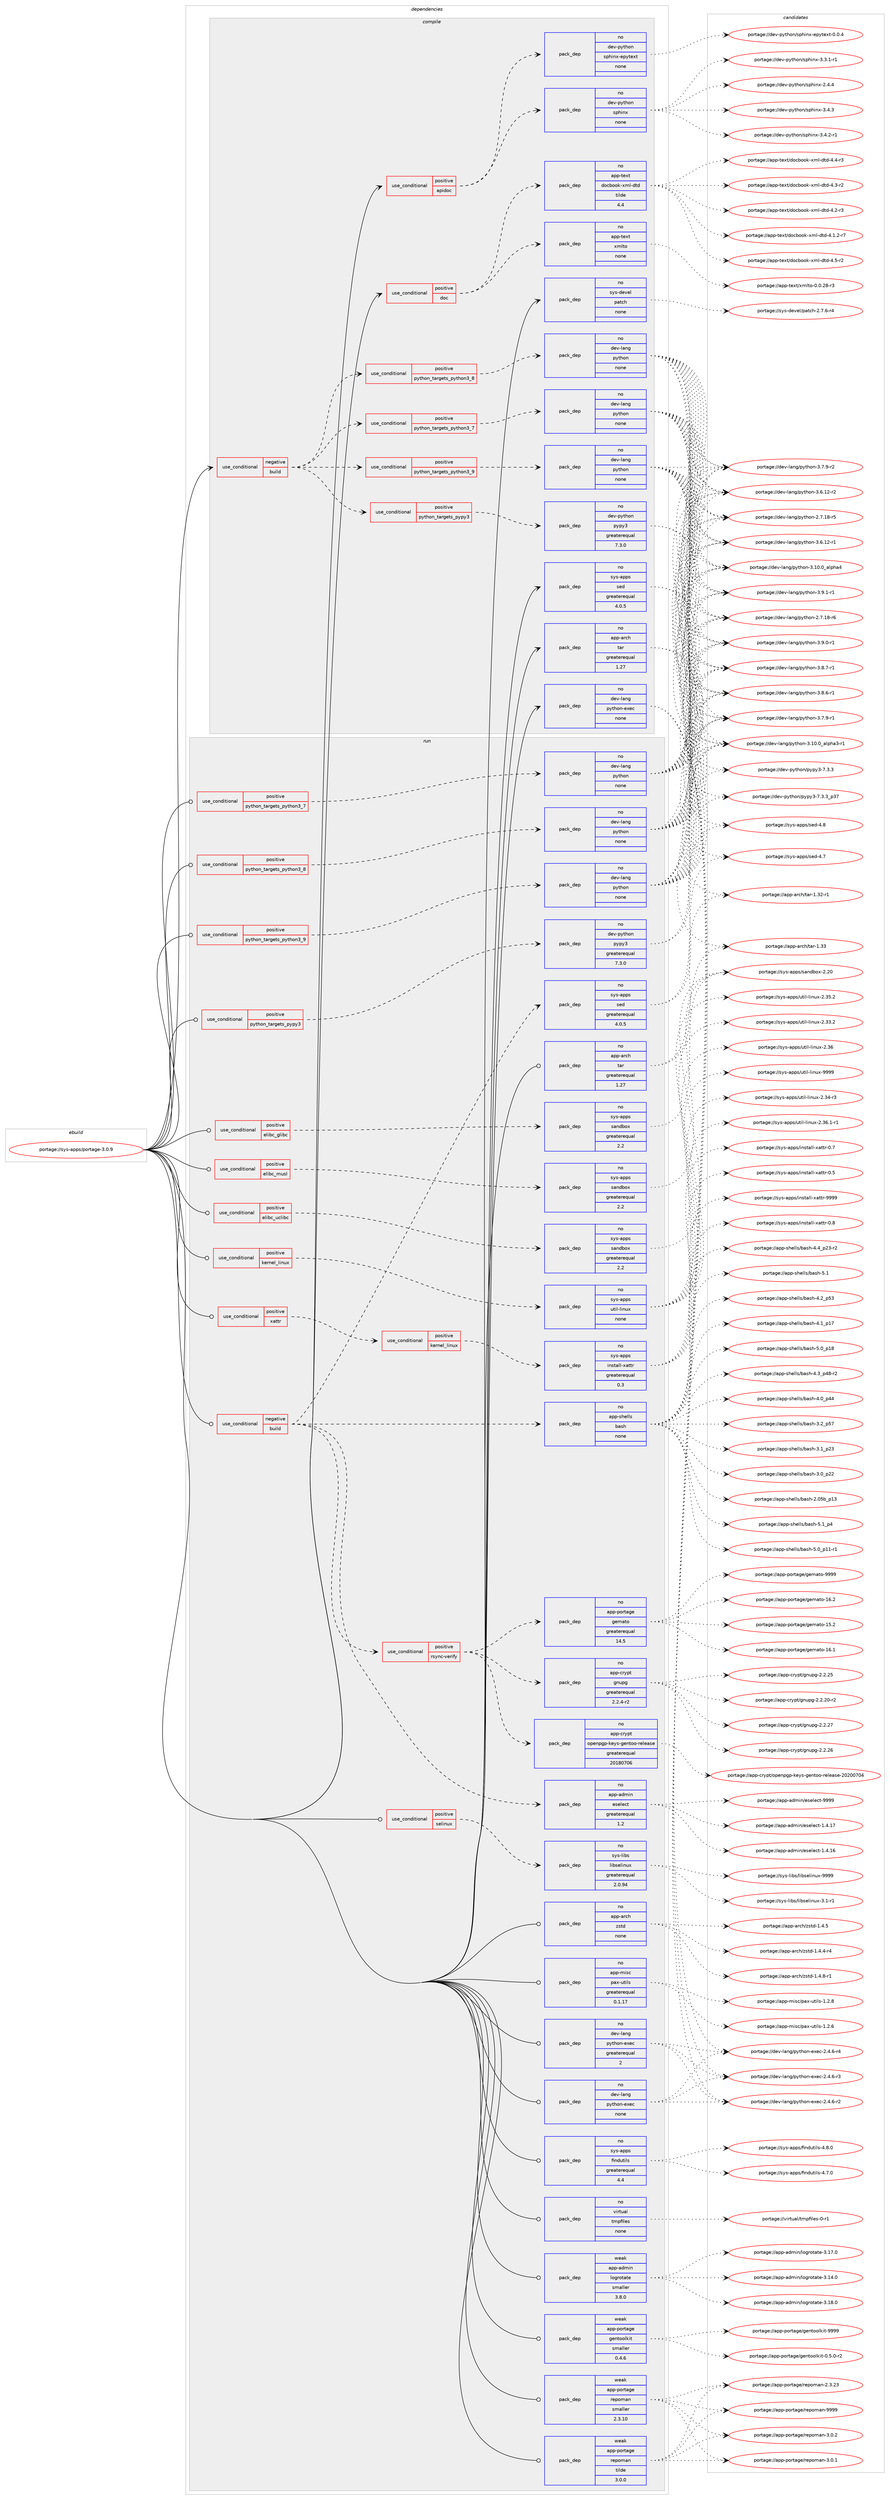 digraph prolog {

# *************
# Graph options
# *************

newrank=true;
concentrate=true;
compound=true;
graph [rankdir=LR,fontname=Helvetica,fontsize=10,ranksep=1.5];#, ranksep=2.5, nodesep=0.2];
edge  [arrowhead=vee];
node  [fontname=Helvetica,fontsize=10];

# **********
# The ebuild
# **********

subgraph cluster_leftcol {
color=gray;
rank=same;
label=<<i>ebuild</i>>;
id [label="portage://sys-apps/portage-3.0.9", color=red, width=4, href="../sys-apps/portage-3.0.9.svg"];
}

# ****************
# The dependencies
# ****************

subgraph cluster_midcol {
color=gray;
label=<<i>dependencies</i>>;
subgraph cluster_compile {
fillcolor="#eeeeee";
style=filled;
label=<<i>compile</i>>;
subgraph cond3873 {
dependency12956 [label=<<TABLE BORDER="0" CELLBORDER="1" CELLSPACING="0" CELLPADDING="4"><TR><TD ROWSPAN="3" CELLPADDING="10">use_conditional</TD></TR><TR><TD>negative</TD></TR><TR><TD>build</TD></TR></TABLE>>, shape=none, color=red];
subgraph cond3874 {
dependency12957 [label=<<TABLE BORDER="0" CELLBORDER="1" CELLSPACING="0" CELLPADDING="4"><TR><TD ROWSPAN="3" CELLPADDING="10">use_conditional</TD></TR><TR><TD>positive</TD></TR><TR><TD>python_targets_pypy3</TD></TR></TABLE>>, shape=none, color=red];
subgraph pack8966 {
dependency12958 [label=<<TABLE BORDER="0" CELLBORDER="1" CELLSPACING="0" CELLPADDING="4" WIDTH="220"><TR><TD ROWSPAN="6" CELLPADDING="30">pack_dep</TD></TR><TR><TD WIDTH="110">no</TD></TR><TR><TD>dev-python</TD></TR><TR><TD>pypy3</TD></TR><TR><TD>greaterequal</TD></TR><TR><TD>7.3.0</TD></TR></TABLE>>, shape=none, color=blue];
}
dependency12957:e -> dependency12958:w [weight=20,style="dashed",arrowhead="vee"];
}
dependency12956:e -> dependency12957:w [weight=20,style="dashed",arrowhead="vee"];
subgraph cond3875 {
dependency12959 [label=<<TABLE BORDER="0" CELLBORDER="1" CELLSPACING="0" CELLPADDING="4"><TR><TD ROWSPAN="3" CELLPADDING="10">use_conditional</TD></TR><TR><TD>positive</TD></TR><TR><TD>python_targets_python3_7</TD></TR></TABLE>>, shape=none, color=red];
subgraph pack8967 {
dependency12960 [label=<<TABLE BORDER="0" CELLBORDER="1" CELLSPACING="0" CELLPADDING="4" WIDTH="220"><TR><TD ROWSPAN="6" CELLPADDING="30">pack_dep</TD></TR><TR><TD WIDTH="110">no</TD></TR><TR><TD>dev-lang</TD></TR><TR><TD>python</TD></TR><TR><TD>none</TD></TR><TR><TD></TD></TR></TABLE>>, shape=none, color=blue];
}
dependency12959:e -> dependency12960:w [weight=20,style="dashed",arrowhead="vee"];
}
dependency12956:e -> dependency12959:w [weight=20,style="dashed",arrowhead="vee"];
subgraph cond3876 {
dependency12961 [label=<<TABLE BORDER="0" CELLBORDER="1" CELLSPACING="0" CELLPADDING="4"><TR><TD ROWSPAN="3" CELLPADDING="10">use_conditional</TD></TR><TR><TD>positive</TD></TR><TR><TD>python_targets_python3_8</TD></TR></TABLE>>, shape=none, color=red];
subgraph pack8968 {
dependency12962 [label=<<TABLE BORDER="0" CELLBORDER="1" CELLSPACING="0" CELLPADDING="4" WIDTH="220"><TR><TD ROWSPAN="6" CELLPADDING="30">pack_dep</TD></TR><TR><TD WIDTH="110">no</TD></TR><TR><TD>dev-lang</TD></TR><TR><TD>python</TD></TR><TR><TD>none</TD></TR><TR><TD></TD></TR></TABLE>>, shape=none, color=blue];
}
dependency12961:e -> dependency12962:w [weight=20,style="dashed",arrowhead="vee"];
}
dependency12956:e -> dependency12961:w [weight=20,style="dashed",arrowhead="vee"];
subgraph cond3877 {
dependency12963 [label=<<TABLE BORDER="0" CELLBORDER="1" CELLSPACING="0" CELLPADDING="4"><TR><TD ROWSPAN="3" CELLPADDING="10">use_conditional</TD></TR><TR><TD>positive</TD></TR><TR><TD>python_targets_python3_9</TD></TR></TABLE>>, shape=none, color=red];
subgraph pack8969 {
dependency12964 [label=<<TABLE BORDER="0" CELLBORDER="1" CELLSPACING="0" CELLPADDING="4" WIDTH="220"><TR><TD ROWSPAN="6" CELLPADDING="30">pack_dep</TD></TR><TR><TD WIDTH="110">no</TD></TR><TR><TD>dev-lang</TD></TR><TR><TD>python</TD></TR><TR><TD>none</TD></TR><TR><TD></TD></TR></TABLE>>, shape=none, color=blue];
}
dependency12963:e -> dependency12964:w [weight=20,style="dashed",arrowhead="vee"];
}
dependency12956:e -> dependency12963:w [weight=20,style="dashed",arrowhead="vee"];
}
id:e -> dependency12956:w [weight=20,style="solid",arrowhead="vee"];
subgraph cond3878 {
dependency12965 [label=<<TABLE BORDER="0" CELLBORDER="1" CELLSPACING="0" CELLPADDING="4"><TR><TD ROWSPAN="3" CELLPADDING="10">use_conditional</TD></TR><TR><TD>positive</TD></TR><TR><TD>apidoc</TD></TR></TABLE>>, shape=none, color=red];
subgraph pack8970 {
dependency12966 [label=<<TABLE BORDER="0" CELLBORDER="1" CELLSPACING="0" CELLPADDING="4" WIDTH="220"><TR><TD ROWSPAN="6" CELLPADDING="30">pack_dep</TD></TR><TR><TD WIDTH="110">no</TD></TR><TR><TD>dev-python</TD></TR><TR><TD>sphinx</TD></TR><TR><TD>none</TD></TR><TR><TD></TD></TR></TABLE>>, shape=none, color=blue];
}
dependency12965:e -> dependency12966:w [weight=20,style="dashed",arrowhead="vee"];
subgraph pack8971 {
dependency12967 [label=<<TABLE BORDER="0" CELLBORDER="1" CELLSPACING="0" CELLPADDING="4" WIDTH="220"><TR><TD ROWSPAN="6" CELLPADDING="30">pack_dep</TD></TR><TR><TD WIDTH="110">no</TD></TR><TR><TD>dev-python</TD></TR><TR><TD>sphinx-epytext</TD></TR><TR><TD>none</TD></TR><TR><TD></TD></TR></TABLE>>, shape=none, color=blue];
}
dependency12965:e -> dependency12967:w [weight=20,style="dashed",arrowhead="vee"];
}
id:e -> dependency12965:w [weight=20,style="solid",arrowhead="vee"];
subgraph cond3879 {
dependency12968 [label=<<TABLE BORDER="0" CELLBORDER="1" CELLSPACING="0" CELLPADDING="4"><TR><TD ROWSPAN="3" CELLPADDING="10">use_conditional</TD></TR><TR><TD>positive</TD></TR><TR><TD>doc</TD></TR></TABLE>>, shape=none, color=red];
subgraph pack8972 {
dependency12969 [label=<<TABLE BORDER="0" CELLBORDER="1" CELLSPACING="0" CELLPADDING="4" WIDTH="220"><TR><TD ROWSPAN="6" CELLPADDING="30">pack_dep</TD></TR><TR><TD WIDTH="110">no</TD></TR><TR><TD>app-text</TD></TR><TR><TD>xmlto</TD></TR><TR><TD>none</TD></TR><TR><TD></TD></TR></TABLE>>, shape=none, color=blue];
}
dependency12968:e -> dependency12969:w [weight=20,style="dashed",arrowhead="vee"];
subgraph pack8973 {
dependency12970 [label=<<TABLE BORDER="0" CELLBORDER="1" CELLSPACING="0" CELLPADDING="4" WIDTH="220"><TR><TD ROWSPAN="6" CELLPADDING="30">pack_dep</TD></TR><TR><TD WIDTH="110">no</TD></TR><TR><TD>app-text</TD></TR><TR><TD>docbook-xml-dtd</TD></TR><TR><TD>tilde</TD></TR><TR><TD>4.4</TD></TR></TABLE>>, shape=none, color=blue];
}
dependency12968:e -> dependency12970:w [weight=20,style="dashed",arrowhead="vee"];
}
id:e -> dependency12968:w [weight=20,style="solid",arrowhead="vee"];
subgraph pack8974 {
dependency12971 [label=<<TABLE BORDER="0" CELLBORDER="1" CELLSPACING="0" CELLPADDING="4" WIDTH="220"><TR><TD ROWSPAN="6" CELLPADDING="30">pack_dep</TD></TR><TR><TD WIDTH="110">no</TD></TR><TR><TD>app-arch</TD></TR><TR><TD>tar</TD></TR><TR><TD>greaterequal</TD></TR><TR><TD>1.27</TD></TR></TABLE>>, shape=none, color=blue];
}
id:e -> dependency12971:w [weight=20,style="solid",arrowhead="vee"];
subgraph pack8975 {
dependency12972 [label=<<TABLE BORDER="0" CELLBORDER="1" CELLSPACING="0" CELLPADDING="4" WIDTH="220"><TR><TD ROWSPAN="6" CELLPADDING="30">pack_dep</TD></TR><TR><TD WIDTH="110">no</TD></TR><TR><TD>dev-lang</TD></TR><TR><TD>python-exec</TD></TR><TR><TD>none</TD></TR><TR><TD></TD></TR></TABLE>>, shape=none, color=blue];
}
id:e -> dependency12972:w [weight=20,style="solid",arrowhead="vee"];
subgraph pack8976 {
dependency12973 [label=<<TABLE BORDER="0" CELLBORDER="1" CELLSPACING="0" CELLPADDING="4" WIDTH="220"><TR><TD ROWSPAN="6" CELLPADDING="30">pack_dep</TD></TR><TR><TD WIDTH="110">no</TD></TR><TR><TD>sys-apps</TD></TR><TR><TD>sed</TD></TR><TR><TD>greaterequal</TD></TR><TR><TD>4.0.5</TD></TR></TABLE>>, shape=none, color=blue];
}
id:e -> dependency12973:w [weight=20,style="solid",arrowhead="vee"];
subgraph pack8977 {
dependency12974 [label=<<TABLE BORDER="0" CELLBORDER="1" CELLSPACING="0" CELLPADDING="4" WIDTH="220"><TR><TD ROWSPAN="6" CELLPADDING="30">pack_dep</TD></TR><TR><TD WIDTH="110">no</TD></TR><TR><TD>sys-devel</TD></TR><TR><TD>patch</TD></TR><TR><TD>none</TD></TR><TR><TD></TD></TR></TABLE>>, shape=none, color=blue];
}
id:e -> dependency12974:w [weight=20,style="solid",arrowhead="vee"];
}
subgraph cluster_compileandrun {
fillcolor="#eeeeee";
style=filled;
label=<<i>compile and run</i>>;
}
subgraph cluster_run {
fillcolor="#eeeeee";
style=filled;
label=<<i>run</i>>;
subgraph cond3880 {
dependency12975 [label=<<TABLE BORDER="0" CELLBORDER="1" CELLSPACING="0" CELLPADDING="4"><TR><TD ROWSPAN="3" CELLPADDING="10">use_conditional</TD></TR><TR><TD>negative</TD></TR><TR><TD>build</TD></TR></TABLE>>, shape=none, color=red];
subgraph pack8978 {
dependency12976 [label=<<TABLE BORDER="0" CELLBORDER="1" CELLSPACING="0" CELLPADDING="4" WIDTH="220"><TR><TD ROWSPAN="6" CELLPADDING="30">pack_dep</TD></TR><TR><TD WIDTH="110">no</TD></TR><TR><TD>sys-apps</TD></TR><TR><TD>sed</TD></TR><TR><TD>greaterequal</TD></TR><TR><TD>4.0.5</TD></TR></TABLE>>, shape=none, color=blue];
}
dependency12975:e -> dependency12976:w [weight=20,style="dashed",arrowhead="vee"];
subgraph pack8979 {
dependency12977 [label=<<TABLE BORDER="0" CELLBORDER="1" CELLSPACING="0" CELLPADDING="4" WIDTH="220"><TR><TD ROWSPAN="6" CELLPADDING="30">pack_dep</TD></TR><TR><TD WIDTH="110">no</TD></TR><TR><TD>app-shells</TD></TR><TR><TD>bash</TD></TR><TR><TD>none</TD></TR><TR><TD></TD></TR></TABLE>>, shape=none, color=blue];
}
dependency12975:e -> dependency12977:w [weight=20,style="dashed",arrowhead="vee"];
subgraph pack8980 {
dependency12978 [label=<<TABLE BORDER="0" CELLBORDER="1" CELLSPACING="0" CELLPADDING="4" WIDTH="220"><TR><TD ROWSPAN="6" CELLPADDING="30">pack_dep</TD></TR><TR><TD WIDTH="110">no</TD></TR><TR><TD>app-admin</TD></TR><TR><TD>eselect</TD></TR><TR><TD>greaterequal</TD></TR><TR><TD>1.2</TD></TR></TABLE>>, shape=none, color=blue];
}
dependency12975:e -> dependency12978:w [weight=20,style="dashed",arrowhead="vee"];
subgraph cond3881 {
dependency12979 [label=<<TABLE BORDER="0" CELLBORDER="1" CELLSPACING="0" CELLPADDING="4"><TR><TD ROWSPAN="3" CELLPADDING="10">use_conditional</TD></TR><TR><TD>positive</TD></TR><TR><TD>rsync-verify</TD></TR></TABLE>>, shape=none, color=red];
subgraph pack8981 {
dependency12980 [label=<<TABLE BORDER="0" CELLBORDER="1" CELLSPACING="0" CELLPADDING="4" WIDTH="220"><TR><TD ROWSPAN="6" CELLPADDING="30">pack_dep</TD></TR><TR><TD WIDTH="110">no</TD></TR><TR><TD>app-portage</TD></TR><TR><TD>gemato</TD></TR><TR><TD>greaterequal</TD></TR><TR><TD>14.5</TD></TR></TABLE>>, shape=none, color=blue];
}
dependency12979:e -> dependency12980:w [weight=20,style="dashed",arrowhead="vee"];
subgraph pack8982 {
dependency12981 [label=<<TABLE BORDER="0" CELLBORDER="1" CELLSPACING="0" CELLPADDING="4" WIDTH="220"><TR><TD ROWSPAN="6" CELLPADDING="30">pack_dep</TD></TR><TR><TD WIDTH="110">no</TD></TR><TR><TD>app-crypt</TD></TR><TR><TD>openpgp-keys-gentoo-release</TD></TR><TR><TD>greaterequal</TD></TR><TR><TD>20180706</TD></TR></TABLE>>, shape=none, color=blue];
}
dependency12979:e -> dependency12981:w [weight=20,style="dashed",arrowhead="vee"];
subgraph pack8983 {
dependency12982 [label=<<TABLE BORDER="0" CELLBORDER="1" CELLSPACING="0" CELLPADDING="4" WIDTH="220"><TR><TD ROWSPAN="6" CELLPADDING="30">pack_dep</TD></TR><TR><TD WIDTH="110">no</TD></TR><TR><TD>app-crypt</TD></TR><TR><TD>gnupg</TD></TR><TR><TD>greaterequal</TD></TR><TR><TD>2.2.4-r2</TD></TR></TABLE>>, shape=none, color=blue];
}
dependency12979:e -> dependency12982:w [weight=20,style="dashed",arrowhead="vee"];
}
dependency12975:e -> dependency12979:w [weight=20,style="dashed",arrowhead="vee"];
}
id:e -> dependency12975:w [weight=20,style="solid",arrowhead="odot"];
subgraph cond3882 {
dependency12983 [label=<<TABLE BORDER="0" CELLBORDER="1" CELLSPACING="0" CELLPADDING="4"><TR><TD ROWSPAN="3" CELLPADDING="10">use_conditional</TD></TR><TR><TD>positive</TD></TR><TR><TD>elibc_glibc</TD></TR></TABLE>>, shape=none, color=red];
subgraph pack8984 {
dependency12984 [label=<<TABLE BORDER="0" CELLBORDER="1" CELLSPACING="0" CELLPADDING="4" WIDTH="220"><TR><TD ROWSPAN="6" CELLPADDING="30">pack_dep</TD></TR><TR><TD WIDTH="110">no</TD></TR><TR><TD>sys-apps</TD></TR><TR><TD>sandbox</TD></TR><TR><TD>greaterequal</TD></TR><TR><TD>2.2</TD></TR></TABLE>>, shape=none, color=blue];
}
dependency12983:e -> dependency12984:w [weight=20,style="dashed",arrowhead="vee"];
}
id:e -> dependency12983:w [weight=20,style="solid",arrowhead="odot"];
subgraph cond3883 {
dependency12985 [label=<<TABLE BORDER="0" CELLBORDER="1" CELLSPACING="0" CELLPADDING="4"><TR><TD ROWSPAN="3" CELLPADDING="10">use_conditional</TD></TR><TR><TD>positive</TD></TR><TR><TD>elibc_musl</TD></TR></TABLE>>, shape=none, color=red];
subgraph pack8985 {
dependency12986 [label=<<TABLE BORDER="0" CELLBORDER="1" CELLSPACING="0" CELLPADDING="4" WIDTH="220"><TR><TD ROWSPAN="6" CELLPADDING="30">pack_dep</TD></TR><TR><TD WIDTH="110">no</TD></TR><TR><TD>sys-apps</TD></TR><TR><TD>sandbox</TD></TR><TR><TD>greaterequal</TD></TR><TR><TD>2.2</TD></TR></TABLE>>, shape=none, color=blue];
}
dependency12985:e -> dependency12986:w [weight=20,style="dashed",arrowhead="vee"];
}
id:e -> dependency12985:w [weight=20,style="solid",arrowhead="odot"];
subgraph cond3884 {
dependency12987 [label=<<TABLE BORDER="0" CELLBORDER="1" CELLSPACING="0" CELLPADDING="4"><TR><TD ROWSPAN="3" CELLPADDING="10">use_conditional</TD></TR><TR><TD>positive</TD></TR><TR><TD>elibc_uclibc</TD></TR></TABLE>>, shape=none, color=red];
subgraph pack8986 {
dependency12988 [label=<<TABLE BORDER="0" CELLBORDER="1" CELLSPACING="0" CELLPADDING="4" WIDTH="220"><TR><TD ROWSPAN="6" CELLPADDING="30">pack_dep</TD></TR><TR><TD WIDTH="110">no</TD></TR><TR><TD>sys-apps</TD></TR><TR><TD>sandbox</TD></TR><TR><TD>greaterequal</TD></TR><TR><TD>2.2</TD></TR></TABLE>>, shape=none, color=blue];
}
dependency12987:e -> dependency12988:w [weight=20,style="dashed",arrowhead="vee"];
}
id:e -> dependency12987:w [weight=20,style="solid",arrowhead="odot"];
subgraph cond3885 {
dependency12989 [label=<<TABLE BORDER="0" CELLBORDER="1" CELLSPACING="0" CELLPADDING="4"><TR><TD ROWSPAN="3" CELLPADDING="10">use_conditional</TD></TR><TR><TD>positive</TD></TR><TR><TD>kernel_linux</TD></TR></TABLE>>, shape=none, color=red];
subgraph pack8987 {
dependency12990 [label=<<TABLE BORDER="0" CELLBORDER="1" CELLSPACING="0" CELLPADDING="4" WIDTH="220"><TR><TD ROWSPAN="6" CELLPADDING="30">pack_dep</TD></TR><TR><TD WIDTH="110">no</TD></TR><TR><TD>sys-apps</TD></TR><TR><TD>util-linux</TD></TR><TR><TD>none</TD></TR><TR><TD></TD></TR></TABLE>>, shape=none, color=blue];
}
dependency12989:e -> dependency12990:w [weight=20,style="dashed",arrowhead="vee"];
}
id:e -> dependency12989:w [weight=20,style="solid",arrowhead="odot"];
subgraph cond3886 {
dependency12991 [label=<<TABLE BORDER="0" CELLBORDER="1" CELLSPACING="0" CELLPADDING="4"><TR><TD ROWSPAN="3" CELLPADDING="10">use_conditional</TD></TR><TR><TD>positive</TD></TR><TR><TD>python_targets_pypy3</TD></TR></TABLE>>, shape=none, color=red];
subgraph pack8988 {
dependency12992 [label=<<TABLE BORDER="0" CELLBORDER="1" CELLSPACING="0" CELLPADDING="4" WIDTH="220"><TR><TD ROWSPAN="6" CELLPADDING="30">pack_dep</TD></TR><TR><TD WIDTH="110">no</TD></TR><TR><TD>dev-python</TD></TR><TR><TD>pypy3</TD></TR><TR><TD>greaterequal</TD></TR><TR><TD>7.3.0</TD></TR></TABLE>>, shape=none, color=blue];
}
dependency12991:e -> dependency12992:w [weight=20,style="dashed",arrowhead="vee"];
}
id:e -> dependency12991:w [weight=20,style="solid",arrowhead="odot"];
subgraph cond3887 {
dependency12993 [label=<<TABLE BORDER="0" CELLBORDER="1" CELLSPACING="0" CELLPADDING="4"><TR><TD ROWSPAN="3" CELLPADDING="10">use_conditional</TD></TR><TR><TD>positive</TD></TR><TR><TD>python_targets_python3_7</TD></TR></TABLE>>, shape=none, color=red];
subgraph pack8989 {
dependency12994 [label=<<TABLE BORDER="0" CELLBORDER="1" CELLSPACING="0" CELLPADDING="4" WIDTH="220"><TR><TD ROWSPAN="6" CELLPADDING="30">pack_dep</TD></TR><TR><TD WIDTH="110">no</TD></TR><TR><TD>dev-lang</TD></TR><TR><TD>python</TD></TR><TR><TD>none</TD></TR><TR><TD></TD></TR></TABLE>>, shape=none, color=blue];
}
dependency12993:e -> dependency12994:w [weight=20,style="dashed",arrowhead="vee"];
}
id:e -> dependency12993:w [weight=20,style="solid",arrowhead="odot"];
subgraph cond3888 {
dependency12995 [label=<<TABLE BORDER="0" CELLBORDER="1" CELLSPACING="0" CELLPADDING="4"><TR><TD ROWSPAN="3" CELLPADDING="10">use_conditional</TD></TR><TR><TD>positive</TD></TR><TR><TD>python_targets_python3_8</TD></TR></TABLE>>, shape=none, color=red];
subgraph pack8990 {
dependency12996 [label=<<TABLE BORDER="0" CELLBORDER="1" CELLSPACING="0" CELLPADDING="4" WIDTH="220"><TR><TD ROWSPAN="6" CELLPADDING="30">pack_dep</TD></TR><TR><TD WIDTH="110">no</TD></TR><TR><TD>dev-lang</TD></TR><TR><TD>python</TD></TR><TR><TD>none</TD></TR><TR><TD></TD></TR></TABLE>>, shape=none, color=blue];
}
dependency12995:e -> dependency12996:w [weight=20,style="dashed",arrowhead="vee"];
}
id:e -> dependency12995:w [weight=20,style="solid",arrowhead="odot"];
subgraph cond3889 {
dependency12997 [label=<<TABLE BORDER="0" CELLBORDER="1" CELLSPACING="0" CELLPADDING="4"><TR><TD ROWSPAN="3" CELLPADDING="10">use_conditional</TD></TR><TR><TD>positive</TD></TR><TR><TD>python_targets_python3_9</TD></TR></TABLE>>, shape=none, color=red];
subgraph pack8991 {
dependency12998 [label=<<TABLE BORDER="0" CELLBORDER="1" CELLSPACING="0" CELLPADDING="4" WIDTH="220"><TR><TD ROWSPAN="6" CELLPADDING="30">pack_dep</TD></TR><TR><TD WIDTH="110">no</TD></TR><TR><TD>dev-lang</TD></TR><TR><TD>python</TD></TR><TR><TD>none</TD></TR><TR><TD></TD></TR></TABLE>>, shape=none, color=blue];
}
dependency12997:e -> dependency12998:w [weight=20,style="dashed",arrowhead="vee"];
}
id:e -> dependency12997:w [weight=20,style="solid",arrowhead="odot"];
subgraph cond3890 {
dependency12999 [label=<<TABLE BORDER="0" CELLBORDER="1" CELLSPACING="0" CELLPADDING="4"><TR><TD ROWSPAN="3" CELLPADDING="10">use_conditional</TD></TR><TR><TD>positive</TD></TR><TR><TD>selinux</TD></TR></TABLE>>, shape=none, color=red];
subgraph pack8992 {
dependency13000 [label=<<TABLE BORDER="0" CELLBORDER="1" CELLSPACING="0" CELLPADDING="4" WIDTH="220"><TR><TD ROWSPAN="6" CELLPADDING="30">pack_dep</TD></TR><TR><TD WIDTH="110">no</TD></TR><TR><TD>sys-libs</TD></TR><TR><TD>libselinux</TD></TR><TR><TD>greaterequal</TD></TR><TR><TD>2.0.94</TD></TR></TABLE>>, shape=none, color=blue];
}
dependency12999:e -> dependency13000:w [weight=20,style="dashed",arrowhead="vee"];
}
id:e -> dependency12999:w [weight=20,style="solid",arrowhead="odot"];
subgraph cond3891 {
dependency13001 [label=<<TABLE BORDER="0" CELLBORDER="1" CELLSPACING="0" CELLPADDING="4"><TR><TD ROWSPAN="3" CELLPADDING="10">use_conditional</TD></TR><TR><TD>positive</TD></TR><TR><TD>xattr</TD></TR></TABLE>>, shape=none, color=red];
subgraph cond3892 {
dependency13002 [label=<<TABLE BORDER="0" CELLBORDER="1" CELLSPACING="0" CELLPADDING="4"><TR><TD ROWSPAN="3" CELLPADDING="10">use_conditional</TD></TR><TR><TD>positive</TD></TR><TR><TD>kernel_linux</TD></TR></TABLE>>, shape=none, color=red];
subgraph pack8993 {
dependency13003 [label=<<TABLE BORDER="0" CELLBORDER="1" CELLSPACING="0" CELLPADDING="4" WIDTH="220"><TR><TD ROWSPAN="6" CELLPADDING="30">pack_dep</TD></TR><TR><TD WIDTH="110">no</TD></TR><TR><TD>sys-apps</TD></TR><TR><TD>install-xattr</TD></TR><TR><TD>greaterequal</TD></TR><TR><TD>0.3</TD></TR></TABLE>>, shape=none, color=blue];
}
dependency13002:e -> dependency13003:w [weight=20,style="dashed",arrowhead="vee"];
}
dependency13001:e -> dependency13002:w [weight=20,style="dashed",arrowhead="vee"];
}
id:e -> dependency13001:w [weight=20,style="solid",arrowhead="odot"];
subgraph pack8994 {
dependency13004 [label=<<TABLE BORDER="0" CELLBORDER="1" CELLSPACING="0" CELLPADDING="4" WIDTH="220"><TR><TD ROWSPAN="6" CELLPADDING="30">pack_dep</TD></TR><TR><TD WIDTH="110">no</TD></TR><TR><TD>app-arch</TD></TR><TR><TD>tar</TD></TR><TR><TD>greaterequal</TD></TR><TR><TD>1.27</TD></TR></TABLE>>, shape=none, color=blue];
}
id:e -> dependency13004:w [weight=20,style="solid",arrowhead="odot"];
subgraph pack8995 {
dependency13005 [label=<<TABLE BORDER="0" CELLBORDER="1" CELLSPACING="0" CELLPADDING="4" WIDTH="220"><TR><TD ROWSPAN="6" CELLPADDING="30">pack_dep</TD></TR><TR><TD WIDTH="110">no</TD></TR><TR><TD>app-arch</TD></TR><TR><TD>zstd</TD></TR><TR><TD>none</TD></TR><TR><TD></TD></TR></TABLE>>, shape=none, color=blue];
}
id:e -> dependency13005:w [weight=20,style="solid",arrowhead="odot"];
subgraph pack8996 {
dependency13006 [label=<<TABLE BORDER="0" CELLBORDER="1" CELLSPACING="0" CELLPADDING="4" WIDTH="220"><TR><TD ROWSPAN="6" CELLPADDING="30">pack_dep</TD></TR><TR><TD WIDTH="110">no</TD></TR><TR><TD>app-misc</TD></TR><TR><TD>pax-utils</TD></TR><TR><TD>greaterequal</TD></TR><TR><TD>0.1.17</TD></TR></TABLE>>, shape=none, color=blue];
}
id:e -> dependency13006:w [weight=20,style="solid",arrowhead="odot"];
subgraph pack8997 {
dependency13007 [label=<<TABLE BORDER="0" CELLBORDER="1" CELLSPACING="0" CELLPADDING="4" WIDTH="220"><TR><TD ROWSPAN="6" CELLPADDING="30">pack_dep</TD></TR><TR><TD WIDTH="110">no</TD></TR><TR><TD>dev-lang</TD></TR><TR><TD>python-exec</TD></TR><TR><TD>greaterequal</TD></TR><TR><TD>2</TD></TR></TABLE>>, shape=none, color=blue];
}
id:e -> dependency13007:w [weight=20,style="solid",arrowhead="odot"];
subgraph pack8998 {
dependency13008 [label=<<TABLE BORDER="0" CELLBORDER="1" CELLSPACING="0" CELLPADDING="4" WIDTH="220"><TR><TD ROWSPAN="6" CELLPADDING="30">pack_dep</TD></TR><TR><TD WIDTH="110">no</TD></TR><TR><TD>dev-lang</TD></TR><TR><TD>python-exec</TD></TR><TR><TD>none</TD></TR><TR><TD></TD></TR></TABLE>>, shape=none, color=blue];
}
id:e -> dependency13008:w [weight=20,style="solid",arrowhead="odot"];
subgraph pack8999 {
dependency13009 [label=<<TABLE BORDER="0" CELLBORDER="1" CELLSPACING="0" CELLPADDING="4" WIDTH="220"><TR><TD ROWSPAN="6" CELLPADDING="30">pack_dep</TD></TR><TR><TD WIDTH="110">no</TD></TR><TR><TD>sys-apps</TD></TR><TR><TD>findutils</TD></TR><TR><TD>greaterequal</TD></TR><TR><TD>4.4</TD></TR></TABLE>>, shape=none, color=blue];
}
id:e -> dependency13009:w [weight=20,style="solid",arrowhead="odot"];
subgraph pack9000 {
dependency13010 [label=<<TABLE BORDER="0" CELLBORDER="1" CELLSPACING="0" CELLPADDING="4" WIDTH="220"><TR><TD ROWSPAN="6" CELLPADDING="30">pack_dep</TD></TR><TR><TD WIDTH="110">no</TD></TR><TR><TD>virtual</TD></TR><TR><TD>tmpfiles</TD></TR><TR><TD>none</TD></TR><TR><TD></TD></TR></TABLE>>, shape=none, color=blue];
}
id:e -> dependency13010:w [weight=20,style="solid",arrowhead="odot"];
subgraph pack9001 {
dependency13011 [label=<<TABLE BORDER="0" CELLBORDER="1" CELLSPACING="0" CELLPADDING="4" WIDTH="220"><TR><TD ROWSPAN="6" CELLPADDING="30">pack_dep</TD></TR><TR><TD WIDTH="110">weak</TD></TR><TR><TD>app-admin</TD></TR><TR><TD>logrotate</TD></TR><TR><TD>smaller</TD></TR><TR><TD>3.8.0</TD></TR></TABLE>>, shape=none, color=blue];
}
id:e -> dependency13011:w [weight=20,style="solid",arrowhead="odot"];
subgraph pack9002 {
dependency13012 [label=<<TABLE BORDER="0" CELLBORDER="1" CELLSPACING="0" CELLPADDING="4" WIDTH="220"><TR><TD ROWSPAN="6" CELLPADDING="30">pack_dep</TD></TR><TR><TD WIDTH="110">weak</TD></TR><TR><TD>app-portage</TD></TR><TR><TD>gentoolkit</TD></TR><TR><TD>smaller</TD></TR><TR><TD>0.4.6</TD></TR></TABLE>>, shape=none, color=blue];
}
id:e -> dependency13012:w [weight=20,style="solid",arrowhead="odot"];
subgraph pack9003 {
dependency13013 [label=<<TABLE BORDER="0" CELLBORDER="1" CELLSPACING="0" CELLPADDING="4" WIDTH="220"><TR><TD ROWSPAN="6" CELLPADDING="30">pack_dep</TD></TR><TR><TD WIDTH="110">weak</TD></TR><TR><TD>app-portage</TD></TR><TR><TD>repoman</TD></TR><TR><TD>smaller</TD></TR><TR><TD>2.3.10</TD></TR></TABLE>>, shape=none, color=blue];
}
id:e -> dependency13013:w [weight=20,style="solid",arrowhead="odot"];
subgraph pack9004 {
dependency13014 [label=<<TABLE BORDER="0" CELLBORDER="1" CELLSPACING="0" CELLPADDING="4" WIDTH="220"><TR><TD ROWSPAN="6" CELLPADDING="30">pack_dep</TD></TR><TR><TD WIDTH="110">weak</TD></TR><TR><TD>app-portage</TD></TR><TR><TD>repoman</TD></TR><TR><TD>tilde</TD></TR><TR><TD>3.0.0</TD></TR></TABLE>>, shape=none, color=blue];
}
id:e -> dependency13014:w [weight=20,style="solid",arrowhead="odot"];
}
}

# **************
# The candidates
# **************

subgraph cluster_choices {
rank=same;
color=gray;
label=<<i>candidates</i>>;

subgraph choice8966 {
color=black;
nodesep=1;
choice100101118451121211161041111104711212111212151455546514651951125155 [label="portage://dev-python/pypy3-7.3.3_p37", color=red, width=4,href="../dev-python/pypy3-7.3.3_p37.svg"];
choice100101118451121211161041111104711212111212151455546514651 [label="portage://dev-python/pypy3-7.3.3", color=red, width=4,href="../dev-python/pypy3-7.3.3.svg"];
dependency12958:e -> choice100101118451121211161041111104711212111212151455546514651951125155:w [style=dotted,weight="100"];
dependency12958:e -> choice100101118451121211161041111104711212111212151455546514651:w [style=dotted,weight="100"];
}
subgraph choice8967 {
color=black;
nodesep=1;
choice1001011184510897110103471121211161041111104551465746494511449 [label="portage://dev-lang/python-3.9.1-r1", color=red, width=4,href="../dev-lang/python-3.9.1-r1.svg"];
choice1001011184510897110103471121211161041111104551465746484511449 [label="portage://dev-lang/python-3.9.0-r1", color=red, width=4,href="../dev-lang/python-3.9.0-r1.svg"];
choice1001011184510897110103471121211161041111104551465646554511449 [label="portage://dev-lang/python-3.8.7-r1", color=red, width=4,href="../dev-lang/python-3.8.7-r1.svg"];
choice1001011184510897110103471121211161041111104551465646544511449 [label="portage://dev-lang/python-3.8.6-r1", color=red, width=4,href="../dev-lang/python-3.8.6-r1.svg"];
choice1001011184510897110103471121211161041111104551465546574511450 [label="portage://dev-lang/python-3.7.9-r2", color=red, width=4,href="../dev-lang/python-3.7.9-r2.svg"];
choice1001011184510897110103471121211161041111104551465546574511449 [label="portage://dev-lang/python-3.7.9-r1", color=red, width=4,href="../dev-lang/python-3.7.9-r1.svg"];
choice100101118451089711010347112121116104111110455146544649504511450 [label="portage://dev-lang/python-3.6.12-r2", color=red, width=4,href="../dev-lang/python-3.6.12-r2.svg"];
choice100101118451089711010347112121116104111110455146544649504511449 [label="portage://dev-lang/python-3.6.12-r1", color=red, width=4,href="../dev-lang/python-3.6.12-r1.svg"];
choice1001011184510897110103471121211161041111104551464948464895971081121049752 [label="portage://dev-lang/python-3.10.0_alpha4", color=red, width=4,href="../dev-lang/python-3.10.0_alpha4.svg"];
choice10010111845108971101034711212111610411111045514649484648959710811210497514511449 [label="portage://dev-lang/python-3.10.0_alpha3-r1", color=red, width=4,href="../dev-lang/python-3.10.0_alpha3-r1.svg"];
choice100101118451089711010347112121116104111110455046554649564511454 [label="portage://dev-lang/python-2.7.18-r6", color=red, width=4,href="../dev-lang/python-2.7.18-r6.svg"];
choice100101118451089711010347112121116104111110455046554649564511453 [label="portage://dev-lang/python-2.7.18-r5", color=red, width=4,href="../dev-lang/python-2.7.18-r5.svg"];
dependency12960:e -> choice1001011184510897110103471121211161041111104551465746494511449:w [style=dotted,weight="100"];
dependency12960:e -> choice1001011184510897110103471121211161041111104551465746484511449:w [style=dotted,weight="100"];
dependency12960:e -> choice1001011184510897110103471121211161041111104551465646554511449:w [style=dotted,weight="100"];
dependency12960:e -> choice1001011184510897110103471121211161041111104551465646544511449:w [style=dotted,weight="100"];
dependency12960:e -> choice1001011184510897110103471121211161041111104551465546574511450:w [style=dotted,weight="100"];
dependency12960:e -> choice1001011184510897110103471121211161041111104551465546574511449:w [style=dotted,weight="100"];
dependency12960:e -> choice100101118451089711010347112121116104111110455146544649504511450:w [style=dotted,weight="100"];
dependency12960:e -> choice100101118451089711010347112121116104111110455146544649504511449:w [style=dotted,weight="100"];
dependency12960:e -> choice1001011184510897110103471121211161041111104551464948464895971081121049752:w [style=dotted,weight="100"];
dependency12960:e -> choice10010111845108971101034711212111610411111045514649484648959710811210497514511449:w [style=dotted,weight="100"];
dependency12960:e -> choice100101118451089711010347112121116104111110455046554649564511454:w [style=dotted,weight="100"];
dependency12960:e -> choice100101118451089711010347112121116104111110455046554649564511453:w [style=dotted,weight="100"];
}
subgraph choice8968 {
color=black;
nodesep=1;
choice1001011184510897110103471121211161041111104551465746494511449 [label="portage://dev-lang/python-3.9.1-r1", color=red, width=4,href="../dev-lang/python-3.9.1-r1.svg"];
choice1001011184510897110103471121211161041111104551465746484511449 [label="portage://dev-lang/python-3.9.0-r1", color=red, width=4,href="../dev-lang/python-3.9.0-r1.svg"];
choice1001011184510897110103471121211161041111104551465646554511449 [label="portage://dev-lang/python-3.8.7-r1", color=red, width=4,href="../dev-lang/python-3.8.7-r1.svg"];
choice1001011184510897110103471121211161041111104551465646544511449 [label="portage://dev-lang/python-3.8.6-r1", color=red, width=4,href="../dev-lang/python-3.8.6-r1.svg"];
choice1001011184510897110103471121211161041111104551465546574511450 [label="portage://dev-lang/python-3.7.9-r2", color=red, width=4,href="../dev-lang/python-3.7.9-r2.svg"];
choice1001011184510897110103471121211161041111104551465546574511449 [label="portage://dev-lang/python-3.7.9-r1", color=red, width=4,href="../dev-lang/python-3.7.9-r1.svg"];
choice100101118451089711010347112121116104111110455146544649504511450 [label="portage://dev-lang/python-3.6.12-r2", color=red, width=4,href="../dev-lang/python-3.6.12-r2.svg"];
choice100101118451089711010347112121116104111110455146544649504511449 [label="portage://dev-lang/python-3.6.12-r1", color=red, width=4,href="../dev-lang/python-3.6.12-r1.svg"];
choice1001011184510897110103471121211161041111104551464948464895971081121049752 [label="portage://dev-lang/python-3.10.0_alpha4", color=red, width=4,href="../dev-lang/python-3.10.0_alpha4.svg"];
choice10010111845108971101034711212111610411111045514649484648959710811210497514511449 [label="portage://dev-lang/python-3.10.0_alpha3-r1", color=red, width=4,href="../dev-lang/python-3.10.0_alpha3-r1.svg"];
choice100101118451089711010347112121116104111110455046554649564511454 [label="portage://dev-lang/python-2.7.18-r6", color=red, width=4,href="../dev-lang/python-2.7.18-r6.svg"];
choice100101118451089711010347112121116104111110455046554649564511453 [label="portage://dev-lang/python-2.7.18-r5", color=red, width=4,href="../dev-lang/python-2.7.18-r5.svg"];
dependency12962:e -> choice1001011184510897110103471121211161041111104551465746494511449:w [style=dotted,weight="100"];
dependency12962:e -> choice1001011184510897110103471121211161041111104551465746484511449:w [style=dotted,weight="100"];
dependency12962:e -> choice1001011184510897110103471121211161041111104551465646554511449:w [style=dotted,weight="100"];
dependency12962:e -> choice1001011184510897110103471121211161041111104551465646544511449:w [style=dotted,weight="100"];
dependency12962:e -> choice1001011184510897110103471121211161041111104551465546574511450:w [style=dotted,weight="100"];
dependency12962:e -> choice1001011184510897110103471121211161041111104551465546574511449:w [style=dotted,weight="100"];
dependency12962:e -> choice100101118451089711010347112121116104111110455146544649504511450:w [style=dotted,weight="100"];
dependency12962:e -> choice100101118451089711010347112121116104111110455146544649504511449:w [style=dotted,weight="100"];
dependency12962:e -> choice1001011184510897110103471121211161041111104551464948464895971081121049752:w [style=dotted,weight="100"];
dependency12962:e -> choice10010111845108971101034711212111610411111045514649484648959710811210497514511449:w [style=dotted,weight="100"];
dependency12962:e -> choice100101118451089711010347112121116104111110455046554649564511454:w [style=dotted,weight="100"];
dependency12962:e -> choice100101118451089711010347112121116104111110455046554649564511453:w [style=dotted,weight="100"];
}
subgraph choice8969 {
color=black;
nodesep=1;
choice1001011184510897110103471121211161041111104551465746494511449 [label="portage://dev-lang/python-3.9.1-r1", color=red, width=4,href="../dev-lang/python-3.9.1-r1.svg"];
choice1001011184510897110103471121211161041111104551465746484511449 [label="portage://dev-lang/python-3.9.0-r1", color=red, width=4,href="../dev-lang/python-3.9.0-r1.svg"];
choice1001011184510897110103471121211161041111104551465646554511449 [label="portage://dev-lang/python-3.8.7-r1", color=red, width=4,href="../dev-lang/python-3.8.7-r1.svg"];
choice1001011184510897110103471121211161041111104551465646544511449 [label="portage://dev-lang/python-3.8.6-r1", color=red, width=4,href="../dev-lang/python-3.8.6-r1.svg"];
choice1001011184510897110103471121211161041111104551465546574511450 [label="portage://dev-lang/python-3.7.9-r2", color=red, width=4,href="../dev-lang/python-3.7.9-r2.svg"];
choice1001011184510897110103471121211161041111104551465546574511449 [label="portage://dev-lang/python-3.7.9-r1", color=red, width=4,href="../dev-lang/python-3.7.9-r1.svg"];
choice100101118451089711010347112121116104111110455146544649504511450 [label="portage://dev-lang/python-3.6.12-r2", color=red, width=4,href="../dev-lang/python-3.6.12-r2.svg"];
choice100101118451089711010347112121116104111110455146544649504511449 [label="portage://dev-lang/python-3.6.12-r1", color=red, width=4,href="../dev-lang/python-3.6.12-r1.svg"];
choice1001011184510897110103471121211161041111104551464948464895971081121049752 [label="portage://dev-lang/python-3.10.0_alpha4", color=red, width=4,href="../dev-lang/python-3.10.0_alpha4.svg"];
choice10010111845108971101034711212111610411111045514649484648959710811210497514511449 [label="portage://dev-lang/python-3.10.0_alpha3-r1", color=red, width=4,href="../dev-lang/python-3.10.0_alpha3-r1.svg"];
choice100101118451089711010347112121116104111110455046554649564511454 [label="portage://dev-lang/python-2.7.18-r6", color=red, width=4,href="../dev-lang/python-2.7.18-r6.svg"];
choice100101118451089711010347112121116104111110455046554649564511453 [label="portage://dev-lang/python-2.7.18-r5", color=red, width=4,href="../dev-lang/python-2.7.18-r5.svg"];
dependency12964:e -> choice1001011184510897110103471121211161041111104551465746494511449:w [style=dotted,weight="100"];
dependency12964:e -> choice1001011184510897110103471121211161041111104551465746484511449:w [style=dotted,weight="100"];
dependency12964:e -> choice1001011184510897110103471121211161041111104551465646554511449:w [style=dotted,weight="100"];
dependency12964:e -> choice1001011184510897110103471121211161041111104551465646544511449:w [style=dotted,weight="100"];
dependency12964:e -> choice1001011184510897110103471121211161041111104551465546574511450:w [style=dotted,weight="100"];
dependency12964:e -> choice1001011184510897110103471121211161041111104551465546574511449:w [style=dotted,weight="100"];
dependency12964:e -> choice100101118451089711010347112121116104111110455146544649504511450:w [style=dotted,weight="100"];
dependency12964:e -> choice100101118451089711010347112121116104111110455146544649504511449:w [style=dotted,weight="100"];
dependency12964:e -> choice1001011184510897110103471121211161041111104551464948464895971081121049752:w [style=dotted,weight="100"];
dependency12964:e -> choice10010111845108971101034711212111610411111045514649484648959710811210497514511449:w [style=dotted,weight="100"];
dependency12964:e -> choice100101118451089711010347112121116104111110455046554649564511454:w [style=dotted,weight="100"];
dependency12964:e -> choice100101118451089711010347112121116104111110455046554649564511453:w [style=dotted,weight="100"];
}
subgraph choice8970 {
color=black;
nodesep=1;
choice1001011184511212111610411111047115112104105110120455146524651 [label="portage://dev-python/sphinx-3.4.3", color=red, width=4,href="../dev-python/sphinx-3.4.3.svg"];
choice10010111845112121116104111110471151121041051101204551465246504511449 [label="portage://dev-python/sphinx-3.4.2-r1", color=red, width=4,href="../dev-python/sphinx-3.4.2-r1.svg"];
choice10010111845112121116104111110471151121041051101204551465146494511449 [label="portage://dev-python/sphinx-3.3.1-r1", color=red, width=4,href="../dev-python/sphinx-3.3.1-r1.svg"];
choice1001011184511212111610411111047115112104105110120455046524652 [label="portage://dev-python/sphinx-2.4.4", color=red, width=4,href="../dev-python/sphinx-2.4.4.svg"];
dependency12966:e -> choice1001011184511212111610411111047115112104105110120455146524651:w [style=dotted,weight="100"];
dependency12966:e -> choice10010111845112121116104111110471151121041051101204551465246504511449:w [style=dotted,weight="100"];
dependency12966:e -> choice10010111845112121116104111110471151121041051101204551465146494511449:w [style=dotted,weight="100"];
dependency12966:e -> choice1001011184511212111610411111047115112104105110120455046524652:w [style=dotted,weight="100"];
}
subgraph choice8971 {
color=black;
nodesep=1;
choice100101118451121211161041111104711511210410511012045101112121116101120116454846484652 [label="portage://dev-python/sphinx-epytext-0.0.4", color=red, width=4,href="../dev-python/sphinx-epytext-0.0.4.svg"];
dependency12967:e -> choice100101118451121211161041111104711511210410511012045101112121116101120116454846484652:w [style=dotted,weight="100"];
}
subgraph choice8972 {
color=black;
nodesep=1;
choice971121124511610112011647120109108116111454846484650564511451 [label="portage://app-text/xmlto-0.0.28-r3", color=red, width=4,href="../app-text/xmlto-0.0.28-r3.svg"];
dependency12969:e -> choice971121124511610112011647120109108116111454846484650564511451:w [style=dotted,weight="100"];
}
subgraph choice8973 {
color=black;
nodesep=1;
choice97112112451161011201164710011199981111111074512010910845100116100455246534511450 [label="portage://app-text/docbook-xml-dtd-4.5-r2", color=red, width=4,href="../app-text/docbook-xml-dtd-4.5-r2.svg"];
choice97112112451161011201164710011199981111111074512010910845100116100455246524511451 [label="portage://app-text/docbook-xml-dtd-4.4-r3", color=red, width=4,href="../app-text/docbook-xml-dtd-4.4-r3.svg"];
choice97112112451161011201164710011199981111111074512010910845100116100455246514511450 [label="portage://app-text/docbook-xml-dtd-4.3-r2", color=red, width=4,href="../app-text/docbook-xml-dtd-4.3-r2.svg"];
choice97112112451161011201164710011199981111111074512010910845100116100455246504511451 [label="portage://app-text/docbook-xml-dtd-4.2-r3", color=red, width=4,href="../app-text/docbook-xml-dtd-4.2-r3.svg"];
choice971121124511610112011647100111999811111110745120109108451001161004552464946504511455 [label="portage://app-text/docbook-xml-dtd-4.1.2-r7", color=red, width=4,href="../app-text/docbook-xml-dtd-4.1.2-r7.svg"];
dependency12970:e -> choice97112112451161011201164710011199981111111074512010910845100116100455246534511450:w [style=dotted,weight="100"];
dependency12970:e -> choice97112112451161011201164710011199981111111074512010910845100116100455246524511451:w [style=dotted,weight="100"];
dependency12970:e -> choice97112112451161011201164710011199981111111074512010910845100116100455246514511450:w [style=dotted,weight="100"];
dependency12970:e -> choice97112112451161011201164710011199981111111074512010910845100116100455246504511451:w [style=dotted,weight="100"];
dependency12970:e -> choice971121124511610112011647100111999811111110745120109108451001161004552464946504511455:w [style=dotted,weight="100"];
}
subgraph choice8974 {
color=black;
nodesep=1;
choice9711211245971149910447116971144549465151 [label="portage://app-arch/tar-1.33", color=red, width=4,href="../app-arch/tar-1.33.svg"];
choice97112112459711499104471169711445494651504511449 [label="portage://app-arch/tar-1.32-r1", color=red, width=4,href="../app-arch/tar-1.32-r1.svg"];
dependency12971:e -> choice9711211245971149910447116971144549465151:w [style=dotted,weight="100"];
dependency12971:e -> choice97112112459711499104471169711445494651504511449:w [style=dotted,weight="100"];
}
subgraph choice8975 {
color=black;
nodesep=1;
choice10010111845108971101034711212111610411111045101120101994550465246544511452 [label="portage://dev-lang/python-exec-2.4.6-r4", color=red, width=4,href="../dev-lang/python-exec-2.4.6-r4.svg"];
choice10010111845108971101034711212111610411111045101120101994550465246544511451 [label="portage://dev-lang/python-exec-2.4.6-r3", color=red, width=4,href="../dev-lang/python-exec-2.4.6-r3.svg"];
choice10010111845108971101034711212111610411111045101120101994550465246544511450 [label="portage://dev-lang/python-exec-2.4.6-r2", color=red, width=4,href="../dev-lang/python-exec-2.4.6-r2.svg"];
dependency12972:e -> choice10010111845108971101034711212111610411111045101120101994550465246544511452:w [style=dotted,weight="100"];
dependency12972:e -> choice10010111845108971101034711212111610411111045101120101994550465246544511451:w [style=dotted,weight="100"];
dependency12972:e -> choice10010111845108971101034711212111610411111045101120101994550465246544511450:w [style=dotted,weight="100"];
}
subgraph choice8976 {
color=black;
nodesep=1;
choice11512111545971121121154711510110045524656 [label="portage://sys-apps/sed-4.8", color=red, width=4,href="../sys-apps/sed-4.8.svg"];
choice11512111545971121121154711510110045524655 [label="portage://sys-apps/sed-4.7", color=red, width=4,href="../sys-apps/sed-4.7.svg"];
dependency12973:e -> choice11512111545971121121154711510110045524656:w [style=dotted,weight="100"];
dependency12973:e -> choice11512111545971121121154711510110045524655:w [style=dotted,weight="100"];
}
subgraph choice8977 {
color=black;
nodesep=1;
choice115121115451001011181011084711297116991044550465546544511452 [label="portage://sys-devel/patch-2.7.6-r4", color=red, width=4,href="../sys-devel/patch-2.7.6-r4.svg"];
dependency12974:e -> choice115121115451001011181011084711297116991044550465546544511452:w [style=dotted,weight="100"];
}
subgraph choice8978 {
color=black;
nodesep=1;
choice11512111545971121121154711510110045524656 [label="portage://sys-apps/sed-4.8", color=red, width=4,href="../sys-apps/sed-4.8.svg"];
choice11512111545971121121154711510110045524655 [label="portage://sys-apps/sed-4.7", color=red, width=4,href="../sys-apps/sed-4.7.svg"];
dependency12976:e -> choice11512111545971121121154711510110045524656:w [style=dotted,weight="100"];
dependency12976:e -> choice11512111545971121121154711510110045524655:w [style=dotted,weight="100"];
}
subgraph choice8979 {
color=black;
nodesep=1;
choice9711211245115104101108108115479897115104455346499511252 [label="portage://app-shells/bash-5.1_p4", color=red, width=4,href="../app-shells/bash-5.1_p4.svg"];
choice971121124511510410110810811547989711510445534649 [label="portage://app-shells/bash-5.1", color=red, width=4,href="../app-shells/bash-5.1.svg"];
choice971121124511510410110810811547989711510445534648951124956 [label="portage://app-shells/bash-5.0_p18", color=red, width=4,href="../app-shells/bash-5.0_p18.svg"];
choice9711211245115104101108108115479897115104455346489511249494511449 [label="portage://app-shells/bash-5.0_p11-r1", color=red, width=4,href="../app-shells/bash-5.0_p11-r1.svg"];
choice9711211245115104101108108115479897115104455246529511250514511450 [label="portage://app-shells/bash-4.4_p23-r2", color=red, width=4,href="../app-shells/bash-4.4_p23-r2.svg"];
choice9711211245115104101108108115479897115104455246519511252564511450 [label="portage://app-shells/bash-4.3_p48-r2", color=red, width=4,href="../app-shells/bash-4.3_p48-r2.svg"];
choice971121124511510410110810811547989711510445524650951125351 [label="portage://app-shells/bash-4.2_p53", color=red, width=4,href="../app-shells/bash-4.2_p53.svg"];
choice971121124511510410110810811547989711510445524649951124955 [label="portage://app-shells/bash-4.1_p17", color=red, width=4,href="../app-shells/bash-4.1_p17.svg"];
choice971121124511510410110810811547989711510445524648951125252 [label="portage://app-shells/bash-4.0_p44", color=red, width=4,href="../app-shells/bash-4.0_p44.svg"];
choice971121124511510410110810811547989711510445514650951125355 [label="portage://app-shells/bash-3.2_p57", color=red, width=4,href="../app-shells/bash-3.2_p57.svg"];
choice971121124511510410110810811547989711510445514649951125051 [label="portage://app-shells/bash-3.1_p23", color=red, width=4,href="../app-shells/bash-3.1_p23.svg"];
choice971121124511510410110810811547989711510445514648951125050 [label="portage://app-shells/bash-3.0_p22", color=red, width=4,href="../app-shells/bash-3.0_p22.svg"];
choice9711211245115104101108108115479897115104455046485398951124951 [label="portage://app-shells/bash-2.05b_p13", color=red, width=4,href="../app-shells/bash-2.05b_p13.svg"];
dependency12977:e -> choice9711211245115104101108108115479897115104455346499511252:w [style=dotted,weight="100"];
dependency12977:e -> choice971121124511510410110810811547989711510445534649:w [style=dotted,weight="100"];
dependency12977:e -> choice971121124511510410110810811547989711510445534648951124956:w [style=dotted,weight="100"];
dependency12977:e -> choice9711211245115104101108108115479897115104455346489511249494511449:w [style=dotted,weight="100"];
dependency12977:e -> choice9711211245115104101108108115479897115104455246529511250514511450:w [style=dotted,weight="100"];
dependency12977:e -> choice9711211245115104101108108115479897115104455246519511252564511450:w [style=dotted,weight="100"];
dependency12977:e -> choice971121124511510410110810811547989711510445524650951125351:w [style=dotted,weight="100"];
dependency12977:e -> choice971121124511510410110810811547989711510445524649951124955:w [style=dotted,weight="100"];
dependency12977:e -> choice971121124511510410110810811547989711510445524648951125252:w [style=dotted,weight="100"];
dependency12977:e -> choice971121124511510410110810811547989711510445514650951125355:w [style=dotted,weight="100"];
dependency12977:e -> choice971121124511510410110810811547989711510445514649951125051:w [style=dotted,weight="100"];
dependency12977:e -> choice971121124511510410110810811547989711510445514648951125050:w [style=dotted,weight="100"];
dependency12977:e -> choice9711211245115104101108108115479897115104455046485398951124951:w [style=dotted,weight="100"];
}
subgraph choice8980 {
color=black;
nodesep=1;
choice97112112459710010910511047101115101108101991164557575757 [label="portage://app-admin/eselect-9999", color=red, width=4,href="../app-admin/eselect-9999.svg"];
choice971121124597100109105110471011151011081019911645494652464955 [label="portage://app-admin/eselect-1.4.17", color=red, width=4,href="../app-admin/eselect-1.4.17.svg"];
choice971121124597100109105110471011151011081019911645494652464954 [label="portage://app-admin/eselect-1.4.16", color=red, width=4,href="../app-admin/eselect-1.4.16.svg"];
dependency12978:e -> choice97112112459710010910511047101115101108101991164557575757:w [style=dotted,weight="100"];
dependency12978:e -> choice971121124597100109105110471011151011081019911645494652464955:w [style=dotted,weight="100"];
dependency12978:e -> choice971121124597100109105110471011151011081019911645494652464954:w [style=dotted,weight="100"];
}
subgraph choice8981 {
color=black;
nodesep=1;
choice97112112451121111141169710310147103101109971161114557575757 [label="portage://app-portage/gemato-9999", color=red, width=4,href="../app-portage/gemato-9999.svg"];
choice97112112451121111141169710310147103101109971161114549544650 [label="portage://app-portage/gemato-16.2", color=red, width=4,href="../app-portage/gemato-16.2.svg"];
choice97112112451121111141169710310147103101109971161114549544649 [label="portage://app-portage/gemato-16.1", color=red, width=4,href="../app-portage/gemato-16.1.svg"];
choice97112112451121111141169710310147103101109971161114549534650 [label="portage://app-portage/gemato-15.2", color=red, width=4,href="../app-portage/gemato-15.2.svg"];
dependency12980:e -> choice97112112451121111141169710310147103101109971161114557575757:w [style=dotted,weight="100"];
dependency12980:e -> choice97112112451121111141169710310147103101109971161114549544650:w [style=dotted,weight="100"];
dependency12980:e -> choice97112112451121111141169710310147103101109971161114549544649:w [style=dotted,weight="100"];
dependency12980:e -> choice97112112451121111141169710310147103101109971161114549534650:w [style=dotted,weight="100"];
}
subgraph choice8982 {
color=black;
nodesep=1;
choice9711211245991141211121164711111210111011210311245107101121115451031011101161111114511410110810197115101455048504848554852 [label="portage://app-crypt/openpgp-keys-gentoo-release-20200704", color=red, width=4,href="../app-crypt/openpgp-keys-gentoo-release-20200704.svg"];
dependency12981:e -> choice9711211245991141211121164711111210111011210311245107101121115451031011101161111114511410110810197115101455048504848554852:w [style=dotted,weight="100"];
}
subgraph choice8983 {
color=black;
nodesep=1;
choice9711211245991141211121164710311011711210345504650465055 [label="portage://app-crypt/gnupg-2.2.27", color=red, width=4,href="../app-crypt/gnupg-2.2.27.svg"];
choice9711211245991141211121164710311011711210345504650465054 [label="portage://app-crypt/gnupg-2.2.26", color=red, width=4,href="../app-crypt/gnupg-2.2.26.svg"];
choice9711211245991141211121164710311011711210345504650465053 [label="portage://app-crypt/gnupg-2.2.25", color=red, width=4,href="../app-crypt/gnupg-2.2.25.svg"];
choice97112112459911412111211647103110117112103455046504650484511450 [label="portage://app-crypt/gnupg-2.2.20-r2", color=red, width=4,href="../app-crypt/gnupg-2.2.20-r2.svg"];
dependency12982:e -> choice9711211245991141211121164710311011711210345504650465055:w [style=dotted,weight="100"];
dependency12982:e -> choice9711211245991141211121164710311011711210345504650465054:w [style=dotted,weight="100"];
dependency12982:e -> choice9711211245991141211121164710311011711210345504650465053:w [style=dotted,weight="100"];
dependency12982:e -> choice97112112459911412111211647103110117112103455046504650484511450:w [style=dotted,weight="100"];
}
subgraph choice8984 {
color=black;
nodesep=1;
choice11512111545971121121154711597110100981111204550465048 [label="portage://sys-apps/sandbox-2.20", color=red, width=4,href="../sys-apps/sandbox-2.20.svg"];
dependency12984:e -> choice11512111545971121121154711597110100981111204550465048:w [style=dotted,weight="100"];
}
subgraph choice8985 {
color=black;
nodesep=1;
choice11512111545971121121154711597110100981111204550465048 [label="portage://sys-apps/sandbox-2.20", color=red, width=4,href="../sys-apps/sandbox-2.20.svg"];
dependency12986:e -> choice11512111545971121121154711597110100981111204550465048:w [style=dotted,weight="100"];
}
subgraph choice8986 {
color=black;
nodesep=1;
choice11512111545971121121154711597110100981111204550465048 [label="portage://sys-apps/sandbox-2.20", color=red, width=4,href="../sys-apps/sandbox-2.20.svg"];
dependency12988:e -> choice11512111545971121121154711597110100981111204550465048:w [style=dotted,weight="100"];
}
subgraph choice8987 {
color=black;
nodesep=1;
choice115121115459711211211547117116105108451081051101171204557575757 [label="portage://sys-apps/util-linux-9999", color=red, width=4,href="../sys-apps/util-linux-9999.svg"];
choice11512111545971121121154711711610510845108105110117120455046515446494511449 [label="portage://sys-apps/util-linux-2.36.1-r1", color=red, width=4,href="../sys-apps/util-linux-2.36.1-r1.svg"];
choice115121115459711211211547117116105108451081051101171204550465154 [label="portage://sys-apps/util-linux-2.36", color=red, width=4,href="../sys-apps/util-linux-2.36.svg"];
choice1151211154597112112115471171161051084510810511011712045504651534650 [label="portage://sys-apps/util-linux-2.35.2", color=red, width=4,href="../sys-apps/util-linux-2.35.2.svg"];
choice1151211154597112112115471171161051084510810511011712045504651524511451 [label="portage://sys-apps/util-linux-2.34-r3", color=red, width=4,href="../sys-apps/util-linux-2.34-r3.svg"];
choice1151211154597112112115471171161051084510810511011712045504651514650 [label="portage://sys-apps/util-linux-2.33.2", color=red, width=4,href="../sys-apps/util-linux-2.33.2.svg"];
dependency12990:e -> choice115121115459711211211547117116105108451081051101171204557575757:w [style=dotted,weight="100"];
dependency12990:e -> choice11512111545971121121154711711610510845108105110117120455046515446494511449:w [style=dotted,weight="100"];
dependency12990:e -> choice115121115459711211211547117116105108451081051101171204550465154:w [style=dotted,weight="100"];
dependency12990:e -> choice1151211154597112112115471171161051084510810511011712045504651534650:w [style=dotted,weight="100"];
dependency12990:e -> choice1151211154597112112115471171161051084510810511011712045504651524511451:w [style=dotted,weight="100"];
dependency12990:e -> choice1151211154597112112115471171161051084510810511011712045504651514650:w [style=dotted,weight="100"];
}
subgraph choice8988 {
color=black;
nodesep=1;
choice100101118451121211161041111104711212111212151455546514651951125155 [label="portage://dev-python/pypy3-7.3.3_p37", color=red, width=4,href="../dev-python/pypy3-7.3.3_p37.svg"];
choice100101118451121211161041111104711212111212151455546514651 [label="portage://dev-python/pypy3-7.3.3", color=red, width=4,href="../dev-python/pypy3-7.3.3.svg"];
dependency12992:e -> choice100101118451121211161041111104711212111212151455546514651951125155:w [style=dotted,weight="100"];
dependency12992:e -> choice100101118451121211161041111104711212111212151455546514651:w [style=dotted,weight="100"];
}
subgraph choice8989 {
color=black;
nodesep=1;
choice1001011184510897110103471121211161041111104551465746494511449 [label="portage://dev-lang/python-3.9.1-r1", color=red, width=4,href="../dev-lang/python-3.9.1-r1.svg"];
choice1001011184510897110103471121211161041111104551465746484511449 [label="portage://dev-lang/python-3.9.0-r1", color=red, width=4,href="../dev-lang/python-3.9.0-r1.svg"];
choice1001011184510897110103471121211161041111104551465646554511449 [label="portage://dev-lang/python-3.8.7-r1", color=red, width=4,href="../dev-lang/python-3.8.7-r1.svg"];
choice1001011184510897110103471121211161041111104551465646544511449 [label="portage://dev-lang/python-3.8.6-r1", color=red, width=4,href="../dev-lang/python-3.8.6-r1.svg"];
choice1001011184510897110103471121211161041111104551465546574511450 [label="portage://dev-lang/python-3.7.9-r2", color=red, width=4,href="../dev-lang/python-3.7.9-r2.svg"];
choice1001011184510897110103471121211161041111104551465546574511449 [label="portage://dev-lang/python-3.7.9-r1", color=red, width=4,href="../dev-lang/python-3.7.9-r1.svg"];
choice100101118451089711010347112121116104111110455146544649504511450 [label="portage://dev-lang/python-3.6.12-r2", color=red, width=4,href="../dev-lang/python-3.6.12-r2.svg"];
choice100101118451089711010347112121116104111110455146544649504511449 [label="portage://dev-lang/python-3.6.12-r1", color=red, width=4,href="../dev-lang/python-3.6.12-r1.svg"];
choice1001011184510897110103471121211161041111104551464948464895971081121049752 [label="portage://dev-lang/python-3.10.0_alpha4", color=red, width=4,href="../dev-lang/python-3.10.0_alpha4.svg"];
choice10010111845108971101034711212111610411111045514649484648959710811210497514511449 [label="portage://dev-lang/python-3.10.0_alpha3-r1", color=red, width=4,href="../dev-lang/python-3.10.0_alpha3-r1.svg"];
choice100101118451089711010347112121116104111110455046554649564511454 [label="portage://dev-lang/python-2.7.18-r6", color=red, width=4,href="../dev-lang/python-2.7.18-r6.svg"];
choice100101118451089711010347112121116104111110455046554649564511453 [label="portage://dev-lang/python-2.7.18-r5", color=red, width=4,href="../dev-lang/python-2.7.18-r5.svg"];
dependency12994:e -> choice1001011184510897110103471121211161041111104551465746494511449:w [style=dotted,weight="100"];
dependency12994:e -> choice1001011184510897110103471121211161041111104551465746484511449:w [style=dotted,weight="100"];
dependency12994:e -> choice1001011184510897110103471121211161041111104551465646554511449:w [style=dotted,weight="100"];
dependency12994:e -> choice1001011184510897110103471121211161041111104551465646544511449:w [style=dotted,weight="100"];
dependency12994:e -> choice1001011184510897110103471121211161041111104551465546574511450:w [style=dotted,weight="100"];
dependency12994:e -> choice1001011184510897110103471121211161041111104551465546574511449:w [style=dotted,weight="100"];
dependency12994:e -> choice100101118451089711010347112121116104111110455146544649504511450:w [style=dotted,weight="100"];
dependency12994:e -> choice100101118451089711010347112121116104111110455146544649504511449:w [style=dotted,weight="100"];
dependency12994:e -> choice1001011184510897110103471121211161041111104551464948464895971081121049752:w [style=dotted,weight="100"];
dependency12994:e -> choice10010111845108971101034711212111610411111045514649484648959710811210497514511449:w [style=dotted,weight="100"];
dependency12994:e -> choice100101118451089711010347112121116104111110455046554649564511454:w [style=dotted,weight="100"];
dependency12994:e -> choice100101118451089711010347112121116104111110455046554649564511453:w [style=dotted,weight="100"];
}
subgraph choice8990 {
color=black;
nodesep=1;
choice1001011184510897110103471121211161041111104551465746494511449 [label="portage://dev-lang/python-3.9.1-r1", color=red, width=4,href="../dev-lang/python-3.9.1-r1.svg"];
choice1001011184510897110103471121211161041111104551465746484511449 [label="portage://dev-lang/python-3.9.0-r1", color=red, width=4,href="../dev-lang/python-3.9.0-r1.svg"];
choice1001011184510897110103471121211161041111104551465646554511449 [label="portage://dev-lang/python-3.8.7-r1", color=red, width=4,href="../dev-lang/python-3.8.7-r1.svg"];
choice1001011184510897110103471121211161041111104551465646544511449 [label="portage://dev-lang/python-3.8.6-r1", color=red, width=4,href="../dev-lang/python-3.8.6-r1.svg"];
choice1001011184510897110103471121211161041111104551465546574511450 [label="portage://dev-lang/python-3.7.9-r2", color=red, width=4,href="../dev-lang/python-3.7.9-r2.svg"];
choice1001011184510897110103471121211161041111104551465546574511449 [label="portage://dev-lang/python-3.7.9-r1", color=red, width=4,href="../dev-lang/python-3.7.9-r1.svg"];
choice100101118451089711010347112121116104111110455146544649504511450 [label="portage://dev-lang/python-3.6.12-r2", color=red, width=4,href="../dev-lang/python-3.6.12-r2.svg"];
choice100101118451089711010347112121116104111110455146544649504511449 [label="portage://dev-lang/python-3.6.12-r1", color=red, width=4,href="../dev-lang/python-3.6.12-r1.svg"];
choice1001011184510897110103471121211161041111104551464948464895971081121049752 [label="portage://dev-lang/python-3.10.0_alpha4", color=red, width=4,href="../dev-lang/python-3.10.0_alpha4.svg"];
choice10010111845108971101034711212111610411111045514649484648959710811210497514511449 [label="portage://dev-lang/python-3.10.0_alpha3-r1", color=red, width=4,href="../dev-lang/python-3.10.0_alpha3-r1.svg"];
choice100101118451089711010347112121116104111110455046554649564511454 [label="portage://dev-lang/python-2.7.18-r6", color=red, width=4,href="../dev-lang/python-2.7.18-r6.svg"];
choice100101118451089711010347112121116104111110455046554649564511453 [label="portage://dev-lang/python-2.7.18-r5", color=red, width=4,href="../dev-lang/python-2.7.18-r5.svg"];
dependency12996:e -> choice1001011184510897110103471121211161041111104551465746494511449:w [style=dotted,weight="100"];
dependency12996:e -> choice1001011184510897110103471121211161041111104551465746484511449:w [style=dotted,weight="100"];
dependency12996:e -> choice1001011184510897110103471121211161041111104551465646554511449:w [style=dotted,weight="100"];
dependency12996:e -> choice1001011184510897110103471121211161041111104551465646544511449:w [style=dotted,weight="100"];
dependency12996:e -> choice1001011184510897110103471121211161041111104551465546574511450:w [style=dotted,weight="100"];
dependency12996:e -> choice1001011184510897110103471121211161041111104551465546574511449:w [style=dotted,weight="100"];
dependency12996:e -> choice100101118451089711010347112121116104111110455146544649504511450:w [style=dotted,weight="100"];
dependency12996:e -> choice100101118451089711010347112121116104111110455146544649504511449:w [style=dotted,weight="100"];
dependency12996:e -> choice1001011184510897110103471121211161041111104551464948464895971081121049752:w [style=dotted,weight="100"];
dependency12996:e -> choice10010111845108971101034711212111610411111045514649484648959710811210497514511449:w [style=dotted,weight="100"];
dependency12996:e -> choice100101118451089711010347112121116104111110455046554649564511454:w [style=dotted,weight="100"];
dependency12996:e -> choice100101118451089711010347112121116104111110455046554649564511453:w [style=dotted,weight="100"];
}
subgraph choice8991 {
color=black;
nodesep=1;
choice1001011184510897110103471121211161041111104551465746494511449 [label="portage://dev-lang/python-3.9.1-r1", color=red, width=4,href="../dev-lang/python-3.9.1-r1.svg"];
choice1001011184510897110103471121211161041111104551465746484511449 [label="portage://dev-lang/python-3.9.0-r1", color=red, width=4,href="../dev-lang/python-3.9.0-r1.svg"];
choice1001011184510897110103471121211161041111104551465646554511449 [label="portage://dev-lang/python-3.8.7-r1", color=red, width=4,href="../dev-lang/python-3.8.7-r1.svg"];
choice1001011184510897110103471121211161041111104551465646544511449 [label="portage://dev-lang/python-3.8.6-r1", color=red, width=4,href="../dev-lang/python-3.8.6-r1.svg"];
choice1001011184510897110103471121211161041111104551465546574511450 [label="portage://dev-lang/python-3.7.9-r2", color=red, width=4,href="../dev-lang/python-3.7.9-r2.svg"];
choice1001011184510897110103471121211161041111104551465546574511449 [label="portage://dev-lang/python-3.7.9-r1", color=red, width=4,href="../dev-lang/python-3.7.9-r1.svg"];
choice100101118451089711010347112121116104111110455146544649504511450 [label="portage://dev-lang/python-3.6.12-r2", color=red, width=4,href="../dev-lang/python-3.6.12-r2.svg"];
choice100101118451089711010347112121116104111110455146544649504511449 [label="portage://dev-lang/python-3.6.12-r1", color=red, width=4,href="../dev-lang/python-3.6.12-r1.svg"];
choice1001011184510897110103471121211161041111104551464948464895971081121049752 [label="portage://dev-lang/python-3.10.0_alpha4", color=red, width=4,href="../dev-lang/python-3.10.0_alpha4.svg"];
choice10010111845108971101034711212111610411111045514649484648959710811210497514511449 [label="portage://dev-lang/python-3.10.0_alpha3-r1", color=red, width=4,href="../dev-lang/python-3.10.0_alpha3-r1.svg"];
choice100101118451089711010347112121116104111110455046554649564511454 [label="portage://dev-lang/python-2.7.18-r6", color=red, width=4,href="../dev-lang/python-2.7.18-r6.svg"];
choice100101118451089711010347112121116104111110455046554649564511453 [label="portage://dev-lang/python-2.7.18-r5", color=red, width=4,href="../dev-lang/python-2.7.18-r5.svg"];
dependency12998:e -> choice1001011184510897110103471121211161041111104551465746494511449:w [style=dotted,weight="100"];
dependency12998:e -> choice1001011184510897110103471121211161041111104551465746484511449:w [style=dotted,weight="100"];
dependency12998:e -> choice1001011184510897110103471121211161041111104551465646554511449:w [style=dotted,weight="100"];
dependency12998:e -> choice1001011184510897110103471121211161041111104551465646544511449:w [style=dotted,weight="100"];
dependency12998:e -> choice1001011184510897110103471121211161041111104551465546574511450:w [style=dotted,weight="100"];
dependency12998:e -> choice1001011184510897110103471121211161041111104551465546574511449:w [style=dotted,weight="100"];
dependency12998:e -> choice100101118451089711010347112121116104111110455146544649504511450:w [style=dotted,weight="100"];
dependency12998:e -> choice100101118451089711010347112121116104111110455146544649504511449:w [style=dotted,weight="100"];
dependency12998:e -> choice1001011184510897110103471121211161041111104551464948464895971081121049752:w [style=dotted,weight="100"];
dependency12998:e -> choice10010111845108971101034711212111610411111045514649484648959710811210497514511449:w [style=dotted,weight="100"];
dependency12998:e -> choice100101118451089711010347112121116104111110455046554649564511454:w [style=dotted,weight="100"];
dependency12998:e -> choice100101118451089711010347112121116104111110455046554649564511453:w [style=dotted,weight="100"];
}
subgraph choice8992 {
color=black;
nodesep=1;
choice115121115451081059811547108105981151011081051101171204557575757 [label="portage://sys-libs/libselinux-9999", color=red, width=4,href="../sys-libs/libselinux-9999.svg"];
choice11512111545108105981154710810598115101108105110117120455146494511449 [label="portage://sys-libs/libselinux-3.1-r1", color=red, width=4,href="../sys-libs/libselinux-3.1-r1.svg"];
dependency13000:e -> choice115121115451081059811547108105981151011081051101171204557575757:w [style=dotted,weight="100"];
dependency13000:e -> choice11512111545108105981154710810598115101108105110117120455146494511449:w [style=dotted,weight="100"];
}
subgraph choice8993 {
color=black;
nodesep=1;
choice1151211154597112112115471051101151169710810845120971161161144557575757 [label="portage://sys-apps/install-xattr-9999", color=red, width=4,href="../sys-apps/install-xattr-9999.svg"];
choice11512111545971121121154710511011511697108108451209711611611445484656 [label="portage://sys-apps/install-xattr-0.8", color=red, width=4,href="../sys-apps/install-xattr-0.8.svg"];
choice11512111545971121121154710511011511697108108451209711611611445484655 [label="portage://sys-apps/install-xattr-0.7", color=red, width=4,href="../sys-apps/install-xattr-0.7.svg"];
choice11512111545971121121154710511011511697108108451209711611611445484653 [label="portage://sys-apps/install-xattr-0.5", color=red, width=4,href="../sys-apps/install-xattr-0.5.svg"];
dependency13003:e -> choice1151211154597112112115471051101151169710810845120971161161144557575757:w [style=dotted,weight="100"];
dependency13003:e -> choice11512111545971121121154710511011511697108108451209711611611445484656:w [style=dotted,weight="100"];
dependency13003:e -> choice11512111545971121121154710511011511697108108451209711611611445484655:w [style=dotted,weight="100"];
dependency13003:e -> choice11512111545971121121154710511011511697108108451209711611611445484653:w [style=dotted,weight="100"];
}
subgraph choice8994 {
color=black;
nodesep=1;
choice9711211245971149910447116971144549465151 [label="portage://app-arch/tar-1.33", color=red, width=4,href="../app-arch/tar-1.33.svg"];
choice97112112459711499104471169711445494651504511449 [label="portage://app-arch/tar-1.32-r1", color=red, width=4,href="../app-arch/tar-1.32-r1.svg"];
dependency13004:e -> choice9711211245971149910447116971144549465151:w [style=dotted,weight="100"];
dependency13004:e -> choice97112112459711499104471169711445494651504511449:w [style=dotted,weight="100"];
}
subgraph choice8995 {
color=black;
nodesep=1;
choice97112112459711499104471221151161004549465246564511449 [label="portage://app-arch/zstd-1.4.8-r1", color=red, width=4,href="../app-arch/zstd-1.4.8-r1.svg"];
choice9711211245971149910447122115116100454946524653 [label="portage://app-arch/zstd-1.4.5", color=red, width=4,href="../app-arch/zstd-1.4.5.svg"];
choice97112112459711499104471221151161004549465246524511452 [label="portage://app-arch/zstd-1.4.4-r4", color=red, width=4,href="../app-arch/zstd-1.4.4-r4.svg"];
dependency13005:e -> choice97112112459711499104471221151161004549465246564511449:w [style=dotted,weight="100"];
dependency13005:e -> choice9711211245971149910447122115116100454946524653:w [style=dotted,weight="100"];
dependency13005:e -> choice97112112459711499104471221151161004549465246524511452:w [style=dotted,weight="100"];
}
subgraph choice8996 {
color=black;
nodesep=1;
choice971121124510910511599471129712045117116105108115454946504656 [label="portage://app-misc/pax-utils-1.2.8", color=red, width=4,href="../app-misc/pax-utils-1.2.8.svg"];
choice971121124510910511599471129712045117116105108115454946504654 [label="portage://app-misc/pax-utils-1.2.6", color=red, width=4,href="../app-misc/pax-utils-1.2.6.svg"];
dependency13006:e -> choice971121124510910511599471129712045117116105108115454946504656:w [style=dotted,weight="100"];
dependency13006:e -> choice971121124510910511599471129712045117116105108115454946504654:w [style=dotted,weight="100"];
}
subgraph choice8997 {
color=black;
nodesep=1;
choice10010111845108971101034711212111610411111045101120101994550465246544511452 [label="portage://dev-lang/python-exec-2.4.6-r4", color=red, width=4,href="../dev-lang/python-exec-2.4.6-r4.svg"];
choice10010111845108971101034711212111610411111045101120101994550465246544511451 [label="portage://dev-lang/python-exec-2.4.6-r3", color=red, width=4,href="../dev-lang/python-exec-2.4.6-r3.svg"];
choice10010111845108971101034711212111610411111045101120101994550465246544511450 [label="portage://dev-lang/python-exec-2.4.6-r2", color=red, width=4,href="../dev-lang/python-exec-2.4.6-r2.svg"];
dependency13007:e -> choice10010111845108971101034711212111610411111045101120101994550465246544511452:w [style=dotted,weight="100"];
dependency13007:e -> choice10010111845108971101034711212111610411111045101120101994550465246544511451:w [style=dotted,weight="100"];
dependency13007:e -> choice10010111845108971101034711212111610411111045101120101994550465246544511450:w [style=dotted,weight="100"];
}
subgraph choice8998 {
color=black;
nodesep=1;
choice10010111845108971101034711212111610411111045101120101994550465246544511452 [label="portage://dev-lang/python-exec-2.4.6-r4", color=red, width=4,href="../dev-lang/python-exec-2.4.6-r4.svg"];
choice10010111845108971101034711212111610411111045101120101994550465246544511451 [label="portage://dev-lang/python-exec-2.4.6-r3", color=red, width=4,href="../dev-lang/python-exec-2.4.6-r3.svg"];
choice10010111845108971101034711212111610411111045101120101994550465246544511450 [label="portage://dev-lang/python-exec-2.4.6-r2", color=red, width=4,href="../dev-lang/python-exec-2.4.6-r2.svg"];
dependency13008:e -> choice10010111845108971101034711212111610411111045101120101994550465246544511452:w [style=dotted,weight="100"];
dependency13008:e -> choice10010111845108971101034711212111610411111045101120101994550465246544511451:w [style=dotted,weight="100"];
dependency13008:e -> choice10010111845108971101034711212111610411111045101120101994550465246544511450:w [style=dotted,weight="100"];
}
subgraph choice8999 {
color=black;
nodesep=1;
choice115121115459711211211547102105110100117116105108115455246564648 [label="portage://sys-apps/findutils-4.8.0", color=red, width=4,href="../sys-apps/findutils-4.8.0.svg"];
choice115121115459711211211547102105110100117116105108115455246554648 [label="portage://sys-apps/findutils-4.7.0", color=red, width=4,href="../sys-apps/findutils-4.7.0.svg"];
dependency13009:e -> choice115121115459711211211547102105110100117116105108115455246564648:w [style=dotted,weight="100"];
dependency13009:e -> choice115121115459711211211547102105110100117116105108115455246554648:w [style=dotted,weight="100"];
}
subgraph choice9000 {
color=black;
nodesep=1;
choice118105114116117971084711610911210210510810111545484511449 [label="portage://virtual/tmpfiles-0-r1", color=red, width=4,href="../virtual/tmpfiles-0-r1.svg"];
dependency13010:e -> choice118105114116117971084711610911210210510810111545484511449:w [style=dotted,weight="100"];
}
subgraph choice9001 {
color=black;
nodesep=1;
choice971121124597100109105110471081111031141111169711610145514649564648 [label="portage://app-admin/logrotate-3.18.0", color=red, width=4,href="../app-admin/logrotate-3.18.0.svg"];
choice971121124597100109105110471081111031141111169711610145514649554648 [label="portage://app-admin/logrotate-3.17.0", color=red, width=4,href="../app-admin/logrotate-3.17.0.svg"];
choice971121124597100109105110471081111031141111169711610145514649524648 [label="portage://app-admin/logrotate-3.14.0", color=red, width=4,href="../app-admin/logrotate-3.14.0.svg"];
dependency13011:e -> choice971121124597100109105110471081111031141111169711610145514649564648:w [style=dotted,weight="100"];
dependency13011:e -> choice971121124597100109105110471081111031141111169711610145514649554648:w [style=dotted,weight="100"];
dependency13011:e -> choice971121124597100109105110471081111031141111169711610145514649524648:w [style=dotted,weight="100"];
}
subgraph choice9002 {
color=black;
nodesep=1;
choice971121124511211111411697103101471031011101161111111081071051164557575757 [label="portage://app-portage/gentoolkit-9999", color=red, width=4,href="../app-portage/gentoolkit-9999.svg"];
choice971121124511211111411697103101471031011101161111111081071051164548465346484511450 [label="portage://app-portage/gentoolkit-0.5.0-r2", color=red, width=4,href="../app-portage/gentoolkit-0.5.0-r2.svg"];
dependency13012:e -> choice971121124511211111411697103101471031011101161111111081071051164557575757:w [style=dotted,weight="100"];
dependency13012:e -> choice971121124511211111411697103101471031011101161111111081071051164548465346484511450:w [style=dotted,weight="100"];
}
subgraph choice9003 {
color=black;
nodesep=1;
choice97112112451121111141169710310147114101112111109971104557575757 [label="portage://app-portage/repoman-9999", color=red, width=4,href="../app-portage/repoman-9999.svg"];
choice9711211245112111114116971031014711410111211110997110455146484650 [label="portage://app-portage/repoman-3.0.2", color=red, width=4,href="../app-portage/repoman-3.0.2.svg"];
choice9711211245112111114116971031014711410111211110997110455146484649 [label="portage://app-portage/repoman-3.0.1", color=red, width=4,href="../app-portage/repoman-3.0.1.svg"];
choice971121124511211111411697103101471141011121111099711045504651465051 [label="portage://app-portage/repoman-2.3.23", color=red, width=4,href="../app-portage/repoman-2.3.23.svg"];
dependency13013:e -> choice97112112451121111141169710310147114101112111109971104557575757:w [style=dotted,weight="100"];
dependency13013:e -> choice9711211245112111114116971031014711410111211110997110455146484650:w [style=dotted,weight="100"];
dependency13013:e -> choice9711211245112111114116971031014711410111211110997110455146484649:w [style=dotted,weight="100"];
dependency13013:e -> choice971121124511211111411697103101471141011121111099711045504651465051:w [style=dotted,weight="100"];
}
subgraph choice9004 {
color=black;
nodesep=1;
choice97112112451121111141169710310147114101112111109971104557575757 [label="portage://app-portage/repoman-9999", color=red, width=4,href="../app-portage/repoman-9999.svg"];
choice9711211245112111114116971031014711410111211110997110455146484650 [label="portage://app-portage/repoman-3.0.2", color=red, width=4,href="../app-portage/repoman-3.0.2.svg"];
choice9711211245112111114116971031014711410111211110997110455146484649 [label="portage://app-portage/repoman-3.0.1", color=red, width=4,href="../app-portage/repoman-3.0.1.svg"];
choice971121124511211111411697103101471141011121111099711045504651465051 [label="portage://app-portage/repoman-2.3.23", color=red, width=4,href="../app-portage/repoman-2.3.23.svg"];
dependency13014:e -> choice97112112451121111141169710310147114101112111109971104557575757:w [style=dotted,weight="100"];
dependency13014:e -> choice9711211245112111114116971031014711410111211110997110455146484650:w [style=dotted,weight="100"];
dependency13014:e -> choice9711211245112111114116971031014711410111211110997110455146484649:w [style=dotted,weight="100"];
dependency13014:e -> choice971121124511211111411697103101471141011121111099711045504651465051:w [style=dotted,weight="100"];
}
}

}
